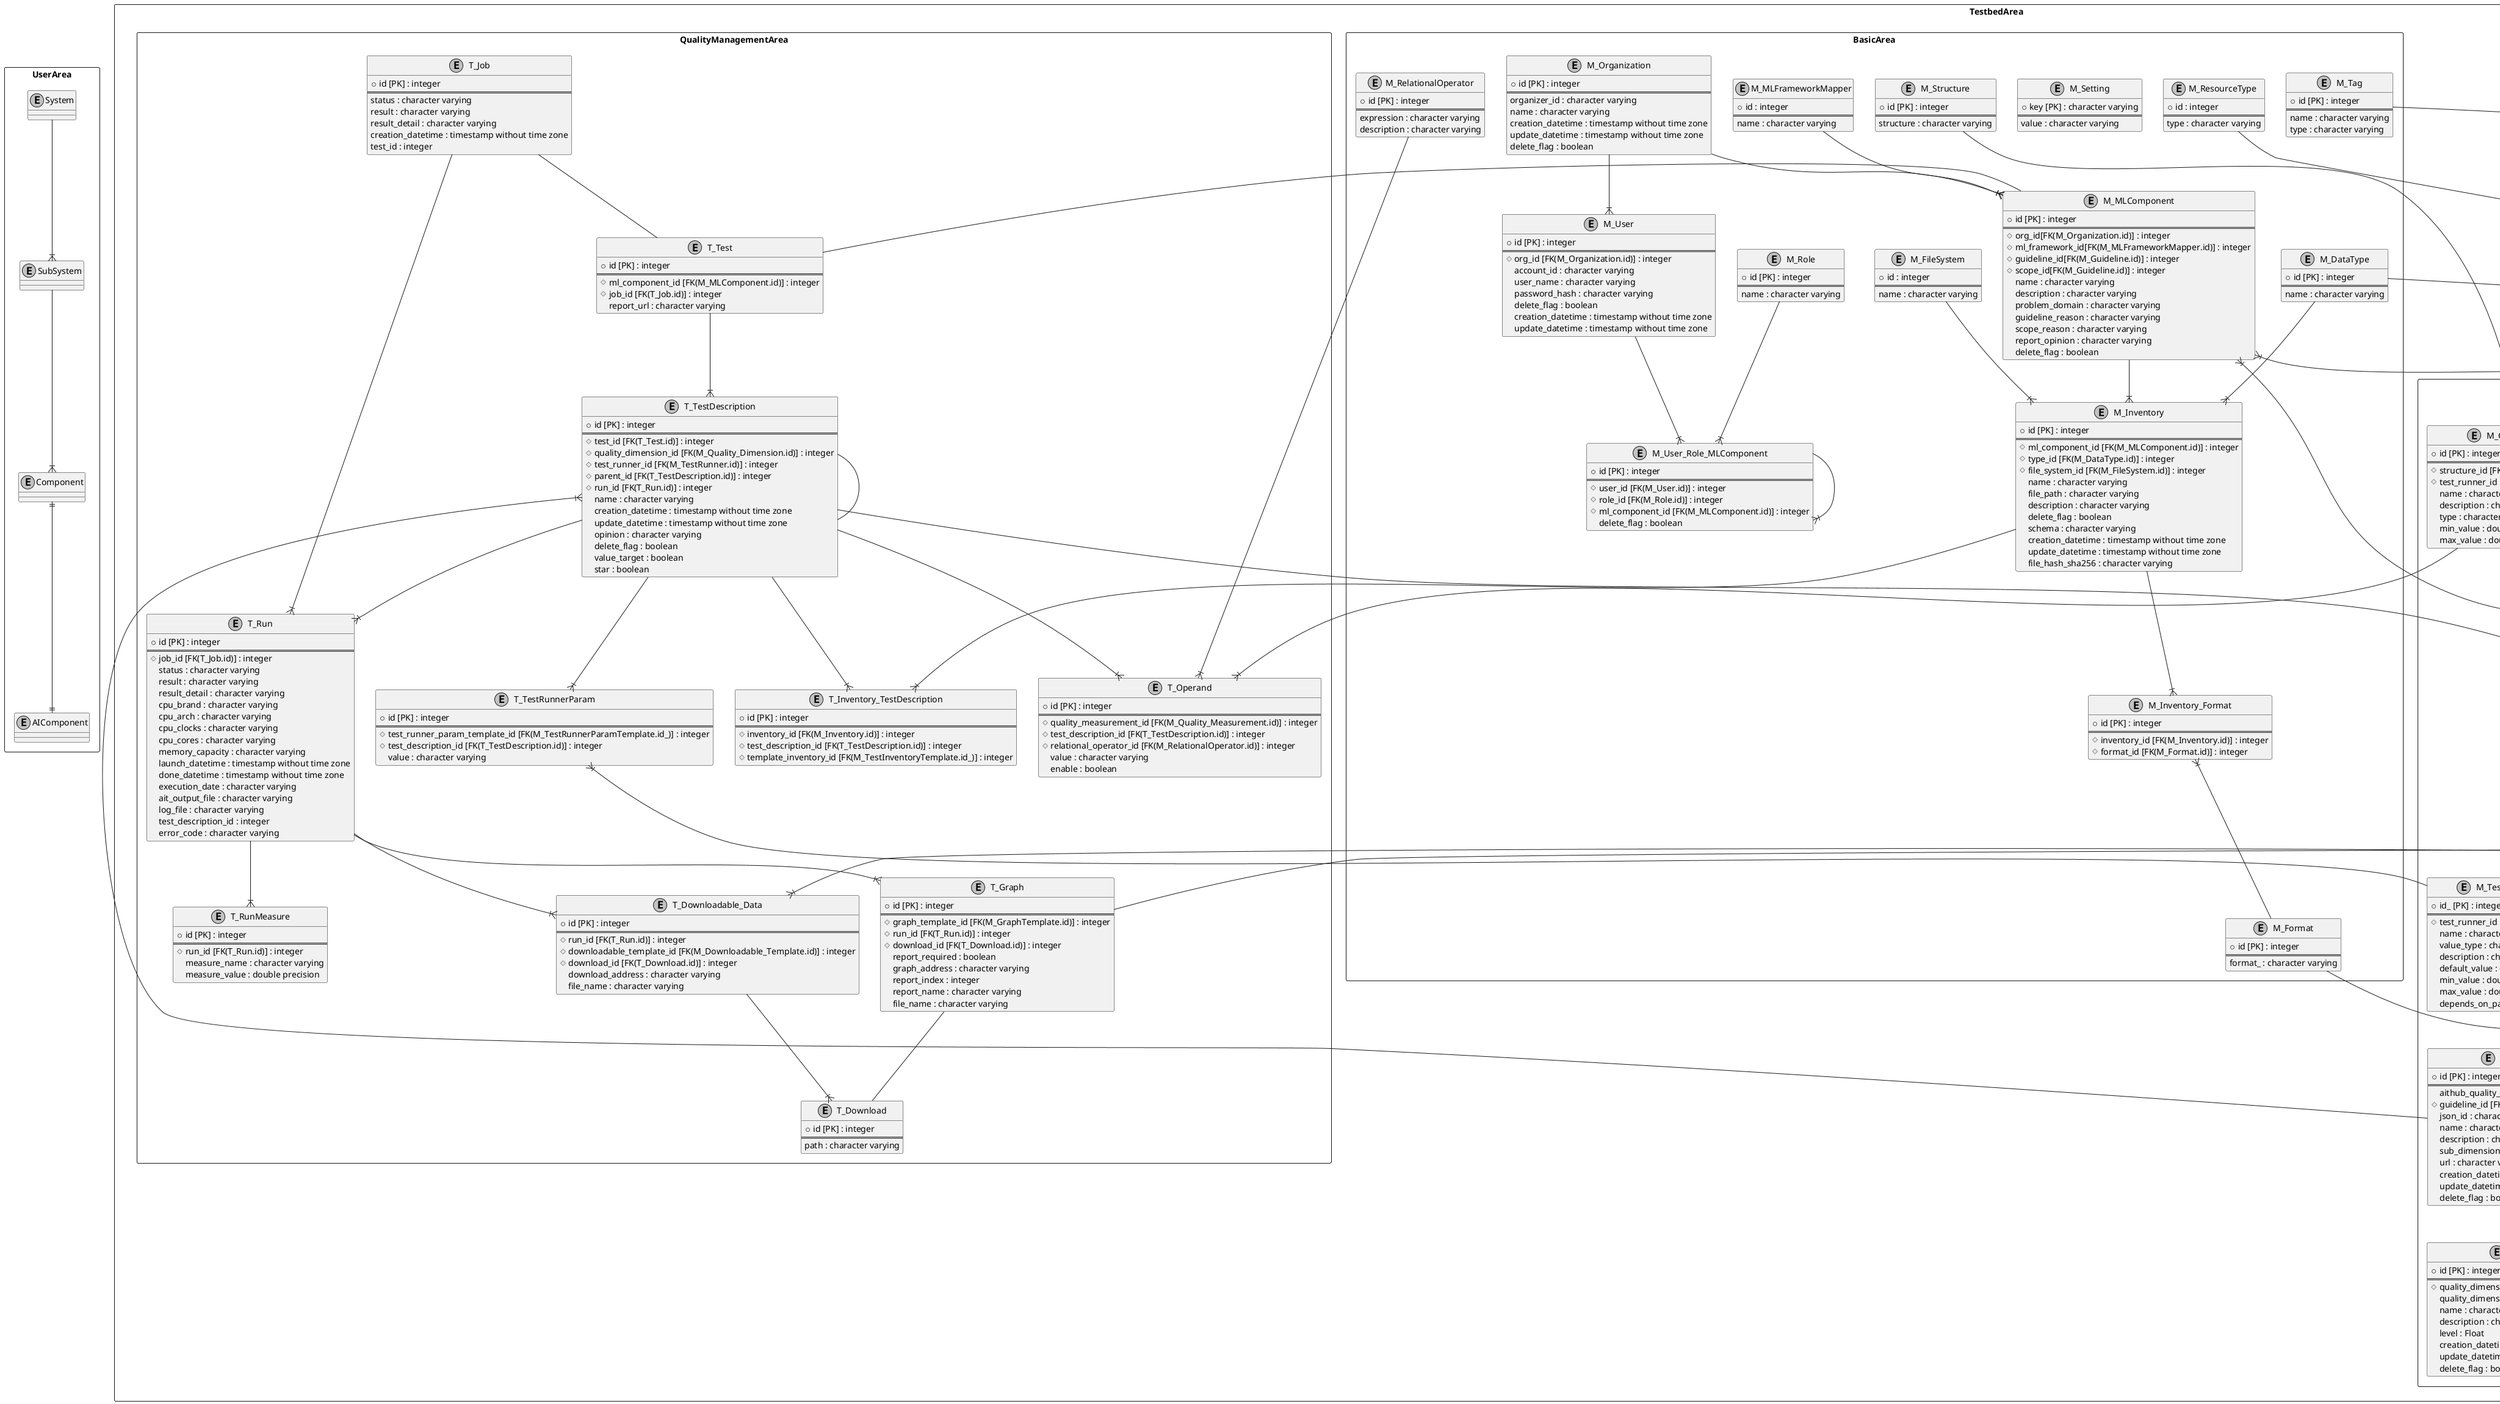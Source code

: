 @startuml erdiagram

skinparam monochrome true

package "UserArea" <<rectangle>>{
    entity "System"
    entity "SubSystem"
    entity "Component"
    entity "AIComponent"
    System --|{ SubSystem
    SubSystem --|{ Component
    Component ||--|| AIComponent
}

package "TestbedArea" <<rectangle>>{
    package "NoSQLDB" as ext <<Database>> {
        entity "Store" {
            asset_store_id
            log_store_id
            visualize_store_id
            report_store_id
        }
    }

    package "QualityTemplateArea" <<rectangle>>{

        entity "M_TestRunner" {
            + id [PK] : integer
            ==
            name : character varying
            description : character varying
            source_repository : character varying
            version : character varying
            create_user_account : character varying
            create_user_name : character varying 
            quality : character varying
            keywords : character varying
            licenses : character varying
            landing_page : character varying
            install_mode : character varying
            install_status : character varying
            delete_flag : boolean
        }

        entity "M_TestRunnerReference" {
            + id [PK] : integer
            ==
            # test_runner_id [FK(M_TestRunner.id)] : integer
            bib_info : character varying
            additional_info : character varying
            url_ : character varying
        }

        entity "M_TestRunnerParamTemplate" {
            + id_ [PK] : integer
            ==
            # test_runner_id [FK(M_TestRunner.id)] : integer
            name : character varying
            value_type : character varying
            description : character varying
            default_value : character varying
            min_value : double precision
            max_value : double precision
            depends_on_parameter : character varying
        }

        entity "M_TestInventoryTemplate" {
            + id_ [PK] : integer
            ==
            # test_runner_id [FK(M_TestRunner.id)] : integer
            # type_id [FK(M_DataType.id)] : integer
            name : character varying
            description : character varying
            depends_on_parameter : character varying
            min: integer
            max: integer
        }

        entity "M_TestInventoryTemplate_Format" {
            + id [PK] : integer
            ==
            # inventory_template_id [FK(M_TestInventoryTemplate.id_)] : integer
            # format_id [FK(M_Format.id)] : integer
        }

        entity "M_TestInventoryTemplate_Compatible_Package" {
            + id [PK] : integer
            ==
            # inventory_template_id [FK(M_TestInventoryTemplate.id_)] : integer
            name : character varying
            version : character varying
            additional_info : character varying
        }

        entity "M_TestInventoryTemplate_Additional_Info" {
            + id [PK] : integer
            ==
            # inventory_template_id [FK(M_TestInventoryTemplate.id_)] : integer
            key : character varying
            value : character varying
        }

        entity "M_TestInventoryTemplateTag" {
            + id [PK] : integer
            ==
            # inventory_template_id [FK(M_TestInventoryTemplate.id_)] : integer
            # tag_id [FK(M_Tag.id)] : integer
        }

        entity "M_Guideline" {
            + id [PK] : integer
            ==
            aithub_guideline_id : integer
            name : character varying
            description : character varying
            creator : character varying
            publisher : character varying
            identifier : character varying
            publish_datetime : timestamp without time zone
            aithub_delete_flag: boolean
            creation_datetime : timestamp without time zone
            update_datetime : timestamp without time zone
            delete_flag : boolean
        }

        entity "M_Guideline_Schema_File" {
            + id [PK] : integer
            ==
            # guideline_id [FK(M_Guideline.id)] : integer
            name : character varying
            guideline_schema_file = sa.Column(sa.String, nullable=False)
            creation_datetime : timestamp without time zone
            update_datetime : timestamp without time zone
            delete_flag : boolean
        }

        entity "M_Scope" {
            + id [PK] : integer
            ==
            # guideline_id [FK(M_Guideline.id)] : integer
            aithub_scope_id : integer
            name : character varying
            creation_datetime : timestamp without time zone
            update_datetime : timestamp without time zone
            delete_flag : boolean
        }

        entity "M_Scope_QualityDimension" {
            + id [PK] : integer
            ==
            # guideline_id [FK(M_Guideline.id)] : integer
            # scope_id [FK(M_Scope.id)] : integer
            # quality_dimension_id [FK(M_Quality_Dimension.id)] : integer
            creation_datetime : timestamp without time zone
            update_datetime : timestamp without time zone
            delete_flag : boolean
        }

        entity "M_Quality_Dimension" {
            + id [PK] : integer
            ==
            aithub_quality_dimension_id: integer
            # guideline_id [FK(M_Guideline.id)] : integer
            json_id : character varying
            name : character varying
            description : character varying
            sub_dimensions : character varying
            url : character varying
            creation_datetime : timestamp without time zone
            update_datetime : timestamp without time zone
            delete_flag : boolean
        }

        entity "M_Quality_Dimension_Level" {
            + id [PK] : integer
            ==
            # quality_dimension_id [FK(M_Quality_Dimension.id)] : integer
            quality_dimension_level_id: character varying
            name : character varying
            description : character varying
            level : Float
            creation_datetime : timestamp without time zone
            update_datetime : timestamp without time zone
            delete_flag : boolean
        }

        entity "M_Quality_Measurement" {
            + id [PK] : integer
            ==
            # structure_id [FK(M_Structure.id)] : integer
            # test_runner_id [FK(M_TestRunner.id)] : integer
            name : character varying
            description : character varying
            type : character varying
            min_value : double precision
            max_value : double precision
        }

        entity "M_GraphTemplate" {
            + id [PK] : integer
            ==
            # test_runner_id [FK(M_TestRunner.id)] : integer
            # resource_type_id [FK(M_ResourceType.id)] : integer
            name : character varying
            description : character varying
        }

        entity "M_Downloadable_Template" {
            + id [PK] : integer
            ==
            # test_runner_id [FK(M_TestRunner.id)] : integer
            name : character varying
            description : character varying
        }

        entity "M_ReportTemplate" {
            + id [PK] : integer
            ==
            # guideline_id [FK(M_Guideline.id)] : integer
            name : character varying
            creation_datetime : timestamp without time zone
            update_datetime : timestamp without time zone
        }

        M_Quality_Dimension --|{ M_Quality_Dimension_Level
        M_Quality_Measurement --|{ M_TestRunner
        M_TestRunner --|{ M_TestRunnerReference
        M_TestRunner --|{ M_TestRunnerParamTemplate
        M_TestRunner --|{ M_GraphTemplate
        M_TestRunner --|{ M_TestInventoryTemplate
        M_TestInventoryTemplate -- M_TestInventoryTemplate_Format
        M_TestInventoryTemplate -- M_TestInventoryTemplate_Compatible_Package
        M_TestInventoryTemplate -- M_TestInventoryTemplate_Additional_Info
        M_TestInventoryTemplate -- M_TestInventoryTemplateTag
        M_TestRunner --|{ M_Downloadable_Template
        M_Guideline --|{ M_Quality_Dimension
        M_Guideline --|{ M_ReportTemplate
        M_Guideline --|{ M_Scope
        M_Scope --|{ M_Scope_QualityDimension
        M_Scope_QualityDimension --|{ M_Quality_Dimension
    }

    package "BasicArea" <<rectangle>>{
        entity "M_Organization" {
            + id [PK] : integer
            ==
            organizer_id : character varying
            name : character varying
            creation_datetime : timestamp without time zone
            update_datetime : timestamp without time zone
            delete_flag : boolean
        }

        entity "M_User" {
            + id [PK] : integer
            ==
            # org_id [FK(M_Organization.id)] : integer
            account_id : character varying
            user_name : character varying
            password_hash : character varying
            delete_flag : boolean
            creation_datetime : timestamp without time zone
            update_datetime : timestamp without time zone
        }

        entity "M_Role" {
            + id [PK] : integer
            ==
            name : character varying
        }

        entity "M_User_Role_MLComponent" {
            + id [PK] : integer
            ==
            # user_id [FK(M_User.id)] : integer
            # role_id [FK(M_Role.id)] : integer
            # ml_component_id [FK(M_MLComponent.id)] : integer
            delete_flag : boolean
        }

        entity "M_Inventory" {
            + id [PK] : integer
            ==
            # ml_component_id [FK(M_MLComponent.id)] : integer
            # type_id [FK(M_DataType.id)] : integer
            # file_system_id [FK(M_FileSystem.id)] : integer
            name : character varying
            file_path : character varying
            description : character varying
            delete_flag : boolean
            schema : character varying
            creation_datetime : timestamp without time zone
            update_datetime : timestamp without time zone
            file_hash_sha256 : character varying
        }

        entity "M_Inventory_Format" {
            + id [PK] : integer
            ==
            # inventory_id [FK(M_Inventory.id)] : integer
            # format_id [FK(M_Format.id)] : integer
        }

        entity "M_Tag" {
            + id [PK] : integer
            ==
            name : character varying
            type : character varying
        }

        entity "M_Setting" {
            + key [PK] : character varying
            ==
            value : character varying
        }

        entity "M_Format" {
            + id [PK] : integer
            ==
            format_ : character varying
        }

        entity "M_Structure" {
            + id [PK] : integer
            ==
            structure : character varying
        }

        entity "M_RelationalOperator" {
            + id [PK] : integer
            ==
            expression : character varying
            description : character varying
        }

        entity "M_MLComponent" {
            + id [PK] : integer
            ==
            # org_id[FK(M_Organization.id)] : integer
            # ml_framework_id[FK(M_MLFrameworkMapper.id)] : integer
            # guideline_id[FK(M_Guideline.id)] : integer
            # scope_id[FK(M_Guideline.id)] : integer
            name : character varying
            description : character varying
            problem_domain : character varying
            guideline_reason : character varying
            scope_reason : character varying
            report_opinion : character varying
            delete_flag : boolean
        }

        entity "M_MLFrameworkMapper" {
            + id : integer
            ==
            name : character varying
        }

        entity "M_ResourceType" {
            + id : integer
            ==
            type : character varying
        }

        entity "M_FileSystem" {
            + id : integer
            ==
            name : character varying
        }

        entity "M_DataType" {
            + id [PK] : integer
            ==
            name : character varying
        }

        M_Organization --|{ M_MLComponent
        M_MLFrameworkMapper --|{ M_MLComponent
        M_MLComponent --|{ M_Inventory
        M_DataType --|{ M_Inventory
        M_FileSystem --|{ M_Inventory
        M_Inventory --|{ M_Inventory_Format
        M_Inventory_Format }|-- M_Format
        M_Organization --|{ M_User
        M_User --|{ M_User_Role_MLComponent
        M_Role --|{ M_User_Role_MLComponent
        M_User_Role_MLComponent --|{ M_User_Role_MLComponent
        M_Guideline --|{ M_MLComponent
        M_Guideline -- M_Guideline_Schema_File
        M_Scope --|{ M_MLComponent

    }

    package "QualityManagementArea" <<rectangle>>{

        entity "T_Test" {
            + id [PK] : integer
            ==
            # ml_component_id [FK(M_MLComponent.id)] : integer
            # job_id [FK(T_Job.id)] : integer
            report_url : character varying
        }

        entity "T_TestDescription" {
            + id [PK] : integer
            ==
            # test_id [FK(T_Test.id)] : integer
            # quality_dimension_id [FK(M_Quality_Dimension.id)] : integer
            # test_runner_id [FK(M_TestRunner.id)] : integer
            # parent_id [FK(T_TestDescription.id)] : integer
            # run_id [FK(T_Run.id)] : integer
            name : character varying
            creation_datetime : timestamp without time zone
            update_datetime : timestamp without time zone
            opinion : character varying
            delete_flag : boolean
            value_target : boolean
            star : boolean
        }

        entity "T_Inventory_TestDescription" {
            + id [PK] : integer
            ==
            # inventory_id [FK(M_Inventory.id)] : integer
            # test_description_id [FK(T_TestDescription.id)] : integer
            # template_inventory_id [FK(M_TestInventoryTemplate.id_)] : integer
        }

        entity "T_TestRunnerParam" {
            + id [PK] : integer
            ==
            # test_runner_param_template_id [FK(M_TestRunnerParamTemplate.id_)] : integer
            # test_description_id [FK(T_TestDescription.id)] : integer
            value : character varying
        }

        entity "T_Operand"{
            + id [PK] : integer
            ==
            # quality_measurement_id [FK(M_Quality_Measurement.id)] : integer
            # test_description_id [FK(T_TestDescription.id)] : integer
            # relational_operator_id [FK(M_RelationalOperator.id)] : integer
            value : character varying
            enable : boolean
        }

        entity "T_Graph"{
            + id [PK] : integer
            ==
            # graph_template_id [FK(M_GraphTemplate.id)] : integer
            # run_id [FK(T_Run.id)] : integer
            # download_id [FK(T_Download.id)] : integer
            report_required : boolean
            graph_address : character varying
            report_index : integer
            report_name : character varying
            file_name : character varying
        }

        entity "T_Download"{
            + id [PK] : integer
            ==
            path : character varying
        }

        entity "T_Downloadable_Data"{
            + id [PK] : integer
            ==
            # run_id [FK(T_Run.id)] : integer
            # downloadable_template_id [FK(M_Downloadable_Template.id)] : integer
            # download_id [FK(T_Download.id)] : integer
            download_address : character varying
            file_name : character varying
        }

        entity "T_Job"{
            + id [PK] : integer
            ==
            status : character varying
            result : character varying
            result_detail : character varying
            creation_datetime : timestamp without time zone
            test_id : integer
        }

        entity "T_Run"{
            + id [PK] : integer
            ==
            # job_id [FK(T_Job.id)] : integer
            status : character varying
            result : character varying
            result_detail : character varying
            cpu_brand : character varying
            cpu_arch : character varying
            cpu_clocks : character varying
            cpu_cores : character varying
            memory_capacity : character varying
            launch_datetime : timestamp without time zone
            done_datetime : timestamp without time zone
            execution_date : character varying
            ait_output_file : character varying
            log_file : character varying
            test_description_id : integer
            error_code : character varying
        }

        entity "T_RunMeasure"{
            + id [PK] : integer
            ==
            # run_id [FK(T_Run.id)] : integer
            measure_name : character varying
            measure_value : double precision
        }

        M_MLComponent -- T_Test
        T_Job -- T_Test
        T_Test --|{ T_TestDescription
        T_TestDescription --|{ T_Operand
        T_TestDescription --|{ T_TestRunnerParam
        T_TestRunnerParam }|-- M_TestRunnerParamTemplate
        T_Graph -- M_GraphTemplate
        T_Run --|{ T_Graph
        T_Graph -- T_Download
        T_TestDescription --|{ T_Inventory_TestDescription
        M_Inventory --|{ T_Inventory_TestDescription
        M_Tag --|{ M_TestInventoryTemplateTag
        M_Format --|{ M_TestInventoryTemplate_Format
        T_Job --|{ T_Run
        T_TestDescription --|{ T_Run
        M_RelationalOperator --|{ T_Operand
        M_Structure --|{ M_Quality_Measurement
        M_ResourceType --|{ M_GraphTemplate
        M_DataType --|{ M_TestInventoryTemplate
        T_TestDescription -- T_TestDescription
        M_Downloadable_Template --|{ T_Downloadable_Data
        T_Run --|{ T_Downloadable_Data
        T_Downloadable_Data --|{ T_Download
        T_Run --|{ T_RunMeasure
    }

    T_TestDescription }|-- M_Quality_Dimension
    T_TestDescription -- M_TestRunner
    M_Quality_Measurement --|{ T_Operand
}

@enduml